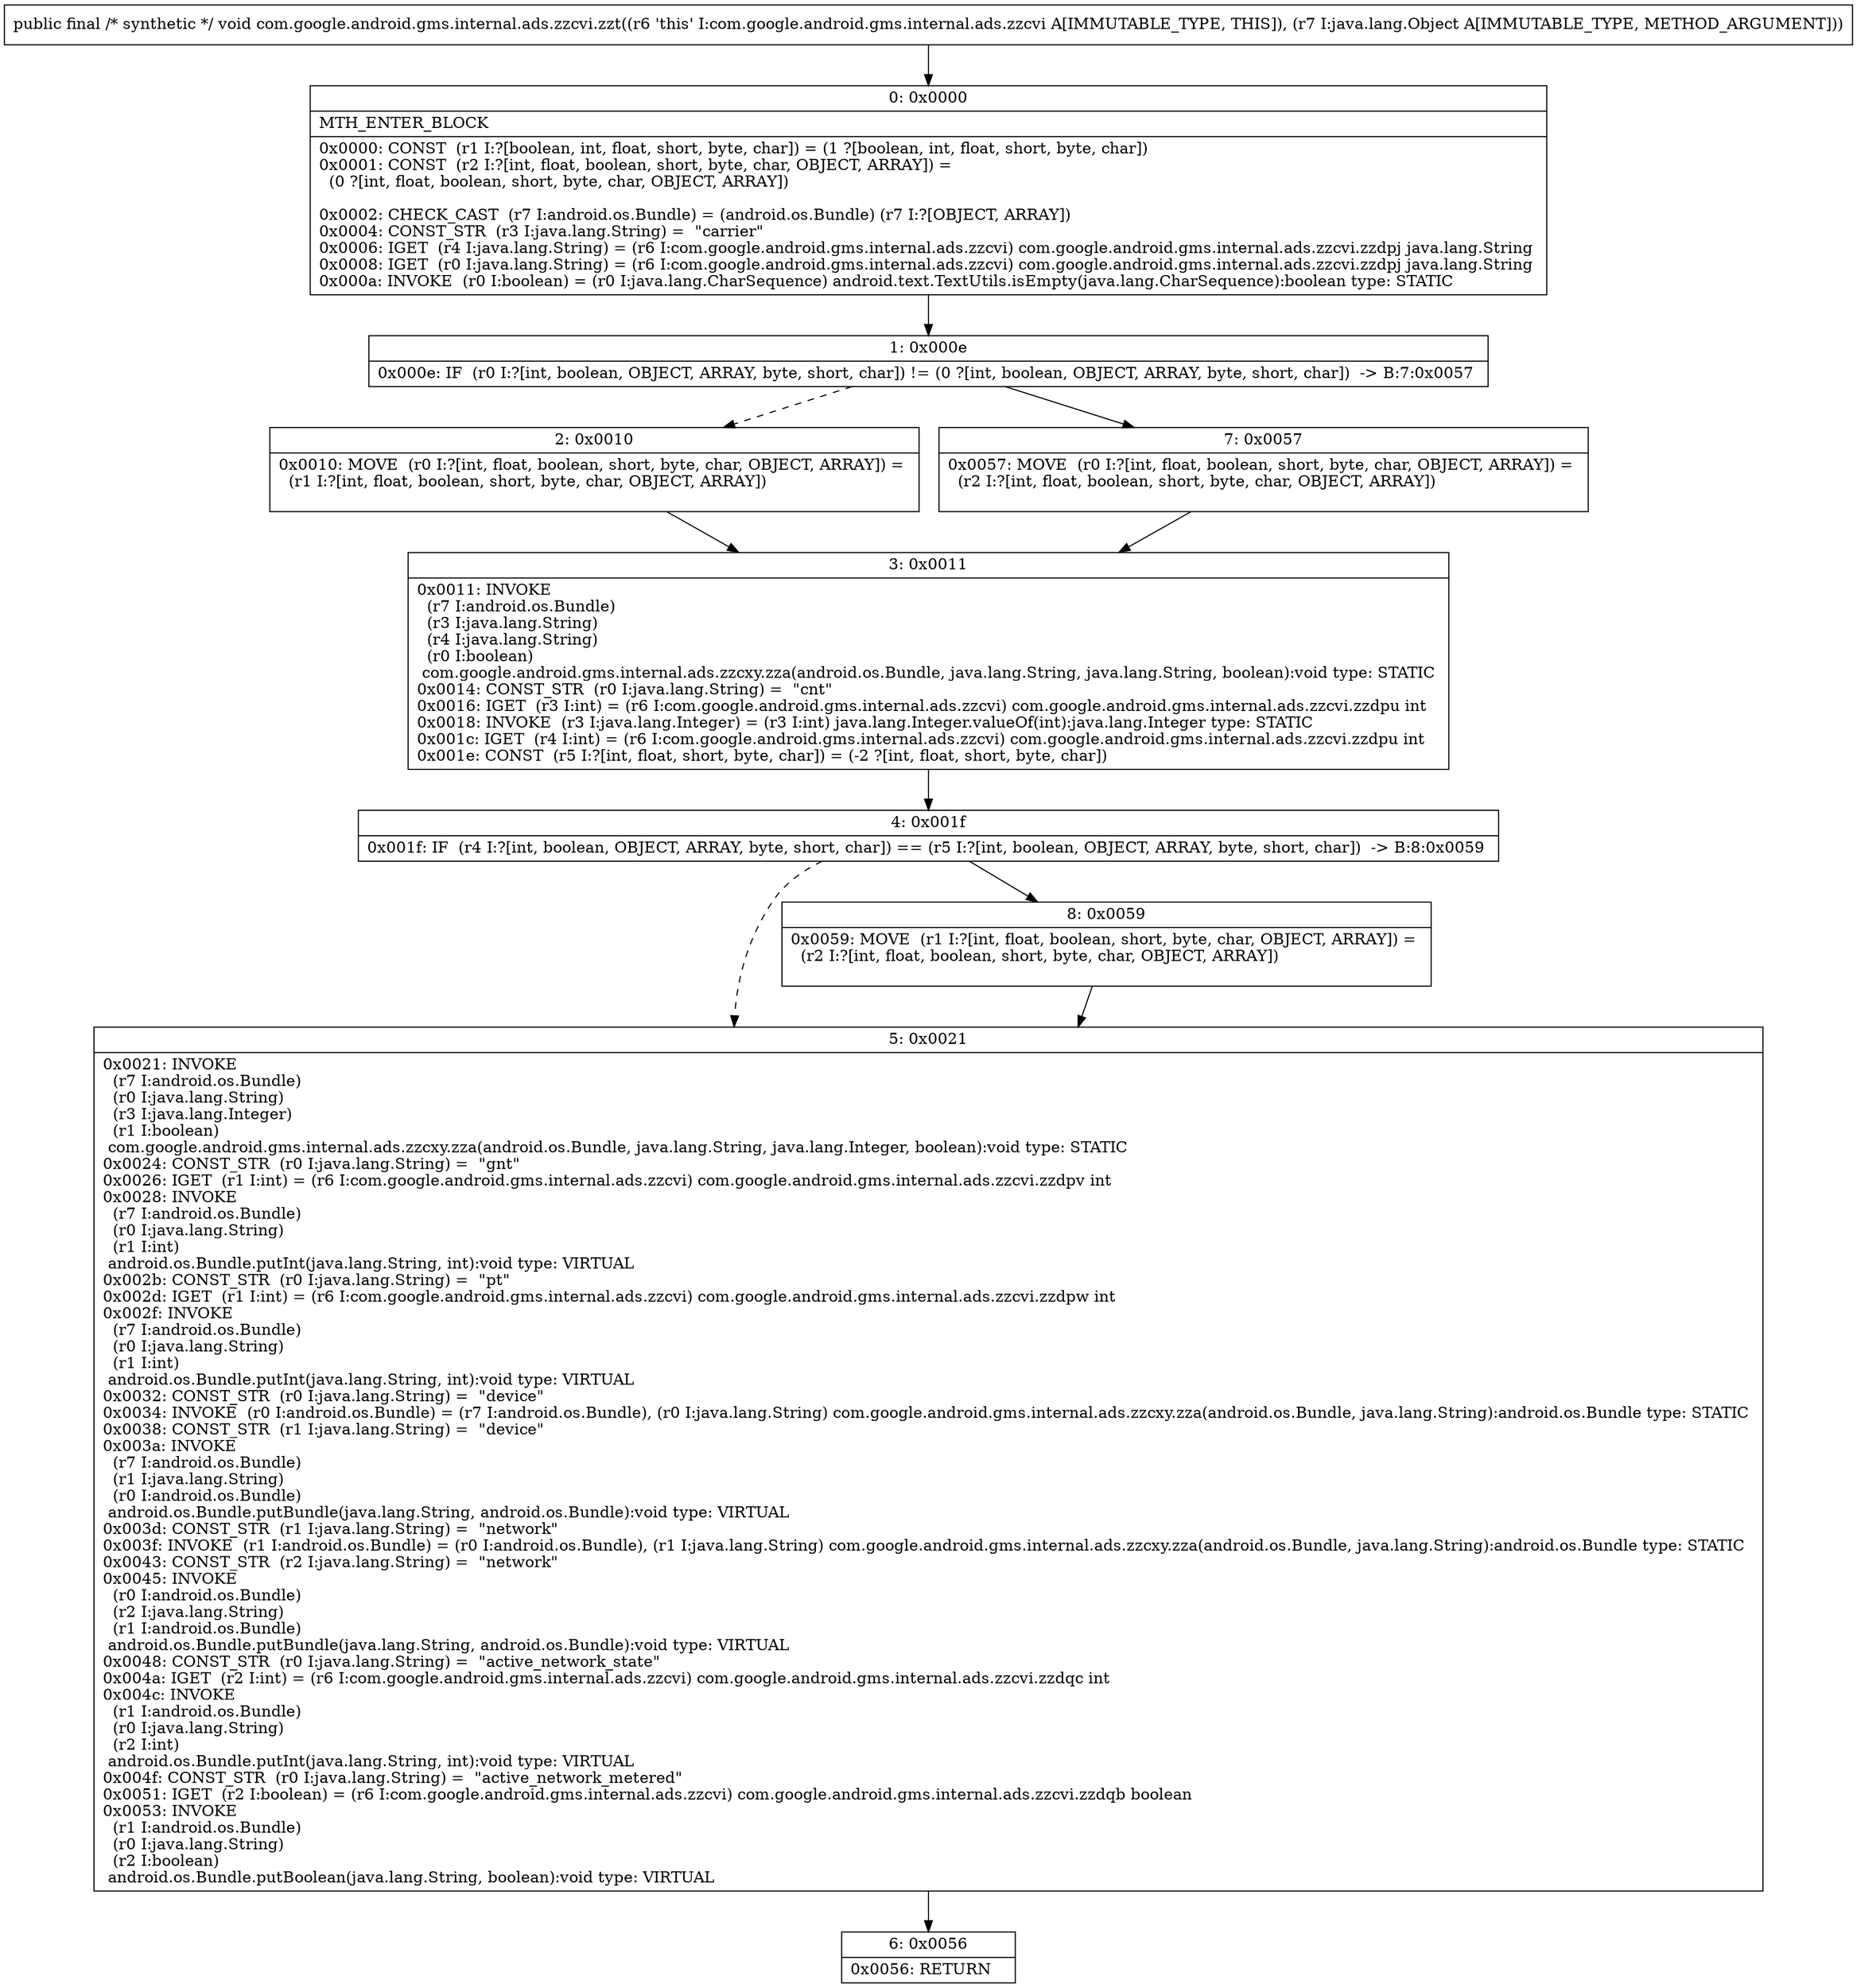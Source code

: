 digraph "CFG forcom.google.android.gms.internal.ads.zzcvi.zzt(Ljava\/lang\/Object;)V" {
Node_0 [shape=record,label="{0\:\ 0x0000|MTH_ENTER_BLOCK\l|0x0000: CONST  (r1 I:?[boolean, int, float, short, byte, char]) = (1 ?[boolean, int, float, short, byte, char]) \l0x0001: CONST  (r2 I:?[int, float, boolean, short, byte, char, OBJECT, ARRAY]) = \l  (0 ?[int, float, boolean, short, byte, char, OBJECT, ARRAY])\l \l0x0002: CHECK_CAST  (r7 I:android.os.Bundle) = (android.os.Bundle) (r7 I:?[OBJECT, ARRAY]) \l0x0004: CONST_STR  (r3 I:java.lang.String) =  \"carrier\" \l0x0006: IGET  (r4 I:java.lang.String) = (r6 I:com.google.android.gms.internal.ads.zzcvi) com.google.android.gms.internal.ads.zzcvi.zzdpj java.lang.String \l0x0008: IGET  (r0 I:java.lang.String) = (r6 I:com.google.android.gms.internal.ads.zzcvi) com.google.android.gms.internal.ads.zzcvi.zzdpj java.lang.String \l0x000a: INVOKE  (r0 I:boolean) = (r0 I:java.lang.CharSequence) android.text.TextUtils.isEmpty(java.lang.CharSequence):boolean type: STATIC \l}"];
Node_1 [shape=record,label="{1\:\ 0x000e|0x000e: IF  (r0 I:?[int, boolean, OBJECT, ARRAY, byte, short, char]) != (0 ?[int, boolean, OBJECT, ARRAY, byte, short, char])  \-\> B:7:0x0057 \l}"];
Node_2 [shape=record,label="{2\:\ 0x0010|0x0010: MOVE  (r0 I:?[int, float, boolean, short, byte, char, OBJECT, ARRAY]) = \l  (r1 I:?[int, float, boolean, short, byte, char, OBJECT, ARRAY])\l \l}"];
Node_3 [shape=record,label="{3\:\ 0x0011|0x0011: INVOKE  \l  (r7 I:android.os.Bundle)\l  (r3 I:java.lang.String)\l  (r4 I:java.lang.String)\l  (r0 I:boolean)\l com.google.android.gms.internal.ads.zzcxy.zza(android.os.Bundle, java.lang.String, java.lang.String, boolean):void type: STATIC \l0x0014: CONST_STR  (r0 I:java.lang.String) =  \"cnt\" \l0x0016: IGET  (r3 I:int) = (r6 I:com.google.android.gms.internal.ads.zzcvi) com.google.android.gms.internal.ads.zzcvi.zzdpu int \l0x0018: INVOKE  (r3 I:java.lang.Integer) = (r3 I:int) java.lang.Integer.valueOf(int):java.lang.Integer type: STATIC \l0x001c: IGET  (r4 I:int) = (r6 I:com.google.android.gms.internal.ads.zzcvi) com.google.android.gms.internal.ads.zzcvi.zzdpu int \l0x001e: CONST  (r5 I:?[int, float, short, byte, char]) = (\-2 ?[int, float, short, byte, char]) \l}"];
Node_4 [shape=record,label="{4\:\ 0x001f|0x001f: IF  (r4 I:?[int, boolean, OBJECT, ARRAY, byte, short, char]) == (r5 I:?[int, boolean, OBJECT, ARRAY, byte, short, char])  \-\> B:8:0x0059 \l}"];
Node_5 [shape=record,label="{5\:\ 0x0021|0x0021: INVOKE  \l  (r7 I:android.os.Bundle)\l  (r0 I:java.lang.String)\l  (r3 I:java.lang.Integer)\l  (r1 I:boolean)\l com.google.android.gms.internal.ads.zzcxy.zza(android.os.Bundle, java.lang.String, java.lang.Integer, boolean):void type: STATIC \l0x0024: CONST_STR  (r0 I:java.lang.String) =  \"gnt\" \l0x0026: IGET  (r1 I:int) = (r6 I:com.google.android.gms.internal.ads.zzcvi) com.google.android.gms.internal.ads.zzcvi.zzdpv int \l0x0028: INVOKE  \l  (r7 I:android.os.Bundle)\l  (r0 I:java.lang.String)\l  (r1 I:int)\l android.os.Bundle.putInt(java.lang.String, int):void type: VIRTUAL \l0x002b: CONST_STR  (r0 I:java.lang.String) =  \"pt\" \l0x002d: IGET  (r1 I:int) = (r6 I:com.google.android.gms.internal.ads.zzcvi) com.google.android.gms.internal.ads.zzcvi.zzdpw int \l0x002f: INVOKE  \l  (r7 I:android.os.Bundle)\l  (r0 I:java.lang.String)\l  (r1 I:int)\l android.os.Bundle.putInt(java.lang.String, int):void type: VIRTUAL \l0x0032: CONST_STR  (r0 I:java.lang.String) =  \"device\" \l0x0034: INVOKE  (r0 I:android.os.Bundle) = (r7 I:android.os.Bundle), (r0 I:java.lang.String) com.google.android.gms.internal.ads.zzcxy.zza(android.os.Bundle, java.lang.String):android.os.Bundle type: STATIC \l0x0038: CONST_STR  (r1 I:java.lang.String) =  \"device\" \l0x003a: INVOKE  \l  (r7 I:android.os.Bundle)\l  (r1 I:java.lang.String)\l  (r0 I:android.os.Bundle)\l android.os.Bundle.putBundle(java.lang.String, android.os.Bundle):void type: VIRTUAL \l0x003d: CONST_STR  (r1 I:java.lang.String) =  \"network\" \l0x003f: INVOKE  (r1 I:android.os.Bundle) = (r0 I:android.os.Bundle), (r1 I:java.lang.String) com.google.android.gms.internal.ads.zzcxy.zza(android.os.Bundle, java.lang.String):android.os.Bundle type: STATIC \l0x0043: CONST_STR  (r2 I:java.lang.String) =  \"network\" \l0x0045: INVOKE  \l  (r0 I:android.os.Bundle)\l  (r2 I:java.lang.String)\l  (r1 I:android.os.Bundle)\l android.os.Bundle.putBundle(java.lang.String, android.os.Bundle):void type: VIRTUAL \l0x0048: CONST_STR  (r0 I:java.lang.String) =  \"active_network_state\" \l0x004a: IGET  (r2 I:int) = (r6 I:com.google.android.gms.internal.ads.zzcvi) com.google.android.gms.internal.ads.zzcvi.zzdqc int \l0x004c: INVOKE  \l  (r1 I:android.os.Bundle)\l  (r0 I:java.lang.String)\l  (r2 I:int)\l android.os.Bundle.putInt(java.lang.String, int):void type: VIRTUAL \l0x004f: CONST_STR  (r0 I:java.lang.String) =  \"active_network_metered\" \l0x0051: IGET  (r2 I:boolean) = (r6 I:com.google.android.gms.internal.ads.zzcvi) com.google.android.gms.internal.ads.zzcvi.zzdqb boolean \l0x0053: INVOKE  \l  (r1 I:android.os.Bundle)\l  (r0 I:java.lang.String)\l  (r2 I:boolean)\l android.os.Bundle.putBoolean(java.lang.String, boolean):void type: VIRTUAL \l}"];
Node_6 [shape=record,label="{6\:\ 0x0056|0x0056: RETURN   \l}"];
Node_7 [shape=record,label="{7\:\ 0x0057|0x0057: MOVE  (r0 I:?[int, float, boolean, short, byte, char, OBJECT, ARRAY]) = \l  (r2 I:?[int, float, boolean, short, byte, char, OBJECT, ARRAY])\l \l}"];
Node_8 [shape=record,label="{8\:\ 0x0059|0x0059: MOVE  (r1 I:?[int, float, boolean, short, byte, char, OBJECT, ARRAY]) = \l  (r2 I:?[int, float, boolean, short, byte, char, OBJECT, ARRAY])\l \l}"];
MethodNode[shape=record,label="{public final \/* synthetic *\/ void com.google.android.gms.internal.ads.zzcvi.zzt((r6 'this' I:com.google.android.gms.internal.ads.zzcvi A[IMMUTABLE_TYPE, THIS]), (r7 I:java.lang.Object A[IMMUTABLE_TYPE, METHOD_ARGUMENT])) }"];
MethodNode -> Node_0;
Node_0 -> Node_1;
Node_1 -> Node_2[style=dashed];
Node_1 -> Node_7;
Node_2 -> Node_3;
Node_3 -> Node_4;
Node_4 -> Node_5[style=dashed];
Node_4 -> Node_8;
Node_5 -> Node_6;
Node_7 -> Node_3;
Node_8 -> Node_5;
}

